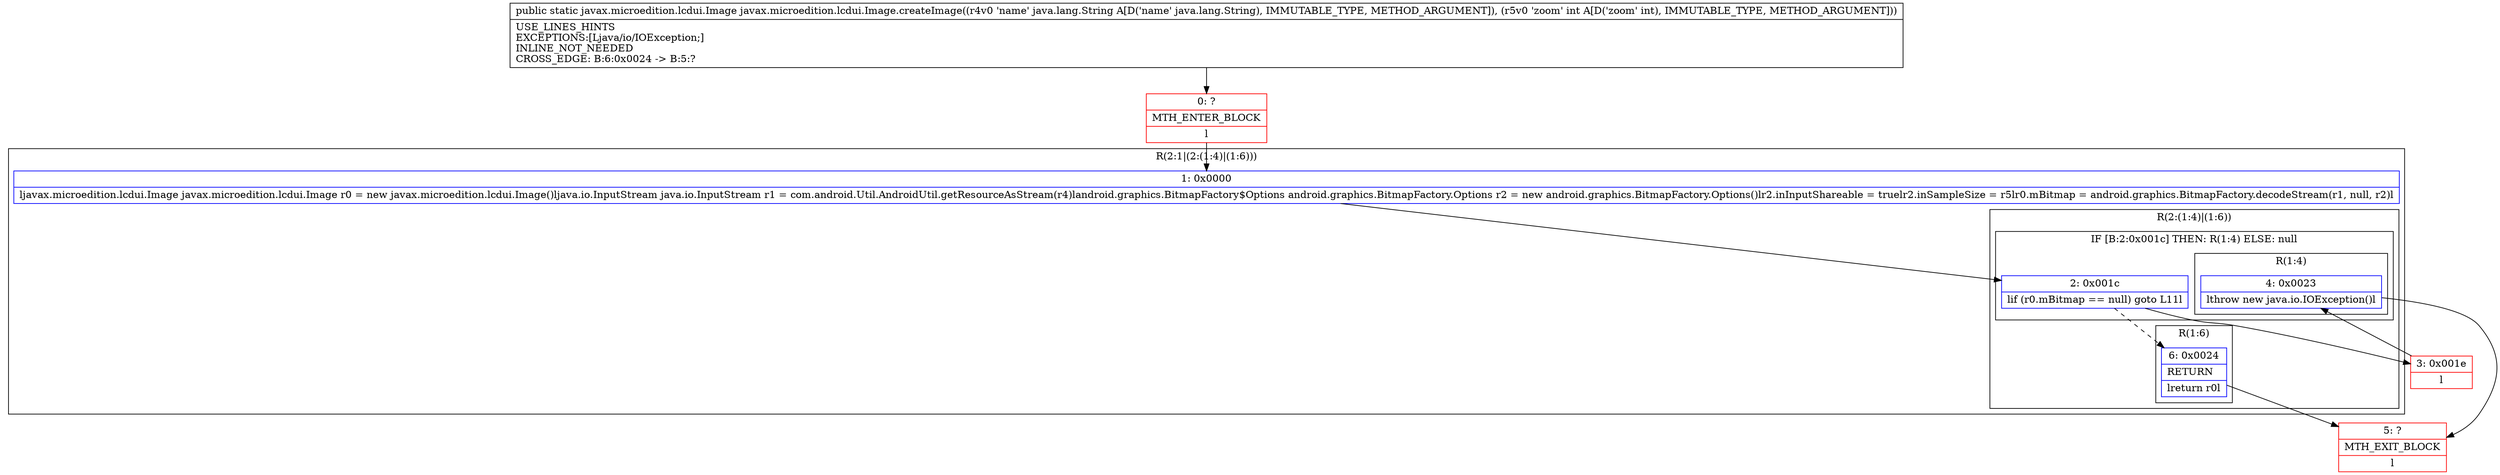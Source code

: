 digraph "CFG forjavax.microedition.lcdui.Image.createImage(Ljava\/lang\/String;I)Ljavax\/microedition\/lcdui\/Image;" {
subgraph cluster_Region_1409309505 {
label = "R(2:1|(2:(1:4)|(1:6)))";
node [shape=record,color=blue];
Node_1 [shape=record,label="{1\:\ 0x0000|ljavax.microedition.lcdui.Image javax.microedition.lcdui.Image r0 = new javax.microedition.lcdui.Image()ljava.io.InputStream java.io.InputStream r1 = com.android.Util.AndroidUtil.getResourceAsStream(r4)landroid.graphics.BitmapFactory$Options android.graphics.BitmapFactory.Options r2 = new android.graphics.BitmapFactory.Options()lr2.inInputShareable = truelr2.inSampleSize = r5lr0.mBitmap = android.graphics.BitmapFactory.decodeStream(r1, null, r2)l}"];
subgraph cluster_Region_8450581 {
label = "R(2:(1:4)|(1:6))";
node [shape=record,color=blue];
subgraph cluster_IfRegion_2014574298 {
label = "IF [B:2:0x001c] THEN: R(1:4) ELSE: null";
node [shape=record,color=blue];
Node_2 [shape=record,label="{2\:\ 0x001c|lif (r0.mBitmap == null) goto L11l}"];
subgraph cluster_Region_1050719155 {
label = "R(1:4)";
node [shape=record,color=blue];
Node_4 [shape=record,label="{4\:\ 0x0023|lthrow new java.io.IOException()l}"];
}
}
subgraph cluster_Region_1494212733 {
label = "R(1:6)";
node [shape=record,color=blue];
Node_6 [shape=record,label="{6\:\ 0x0024|RETURN\l|lreturn r0l}"];
}
}
}
Node_0 [shape=record,color=red,label="{0\:\ ?|MTH_ENTER_BLOCK\l|l}"];
Node_3 [shape=record,color=red,label="{3\:\ 0x001e|l}"];
Node_5 [shape=record,color=red,label="{5\:\ ?|MTH_EXIT_BLOCK\l|l}"];
MethodNode[shape=record,label="{public static javax.microedition.lcdui.Image javax.microedition.lcdui.Image.createImage((r4v0 'name' java.lang.String A[D('name' java.lang.String), IMMUTABLE_TYPE, METHOD_ARGUMENT]), (r5v0 'zoom' int A[D('zoom' int), IMMUTABLE_TYPE, METHOD_ARGUMENT]))  | USE_LINES_HINTS\lEXCEPTIONS:[Ljava\/io\/IOException;]\lINLINE_NOT_NEEDED\lCROSS_EDGE: B:6:0x0024 \-\> B:5:?\l}"];
MethodNode -> Node_0;
Node_1 -> Node_2;
Node_2 -> Node_3;
Node_2 -> Node_6[style=dashed];
Node_4 -> Node_5;
Node_6 -> Node_5;
Node_0 -> Node_1;
Node_3 -> Node_4;
}

